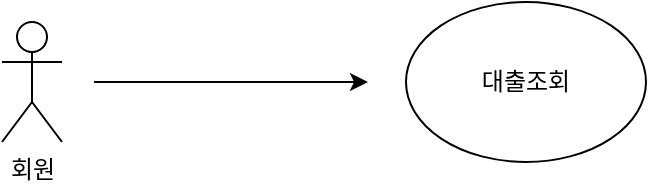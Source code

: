 <mxfile version="14.4.3" type="device"><diagram id="odx-AsZ6CYEGUKCYI1dL" name="페이지-1"><mxGraphModel dx="944" dy="632" grid="0" gridSize="10" guides="1" tooltips="1" connect="1" arrows="1" fold="1" page="1" pageScale="1" pageWidth="827" pageHeight="1169" math="0" shadow="0"><root><mxCell id="0"/><mxCell id="1" parent="0"/><mxCell id="nLqHpVzEaykj1gW7rSvw-1" value="회원" style="shape=umlActor;verticalLabelPosition=bottom;verticalAlign=top;html=1;outlineConnect=0;" vertex="1" parent="1"><mxGeometry x="107" y="169" width="30" height="60" as="geometry"/></mxCell><mxCell id="nLqHpVzEaykj1gW7rSvw-2" value="대출조회" style="ellipse;whiteSpace=wrap;html=1;" vertex="1" parent="1"><mxGeometry x="309" y="159" width="120" height="80" as="geometry"/></mxCell><mxCell id="nLqHpVzEaykj1gW7rSvw-4" value="" style="endArrow=classic;html=1;" edge="1" parent="1"><mxGeometry width="50" height="50" relative="1" as="geometry"><mxPoint x="153" y="199" as="sourcePoint"/><mxPoint x="290" y="199" as="targetPoint"/></mxGeometry></mxCell></root></mxGraphModel></diagram></mxfile>